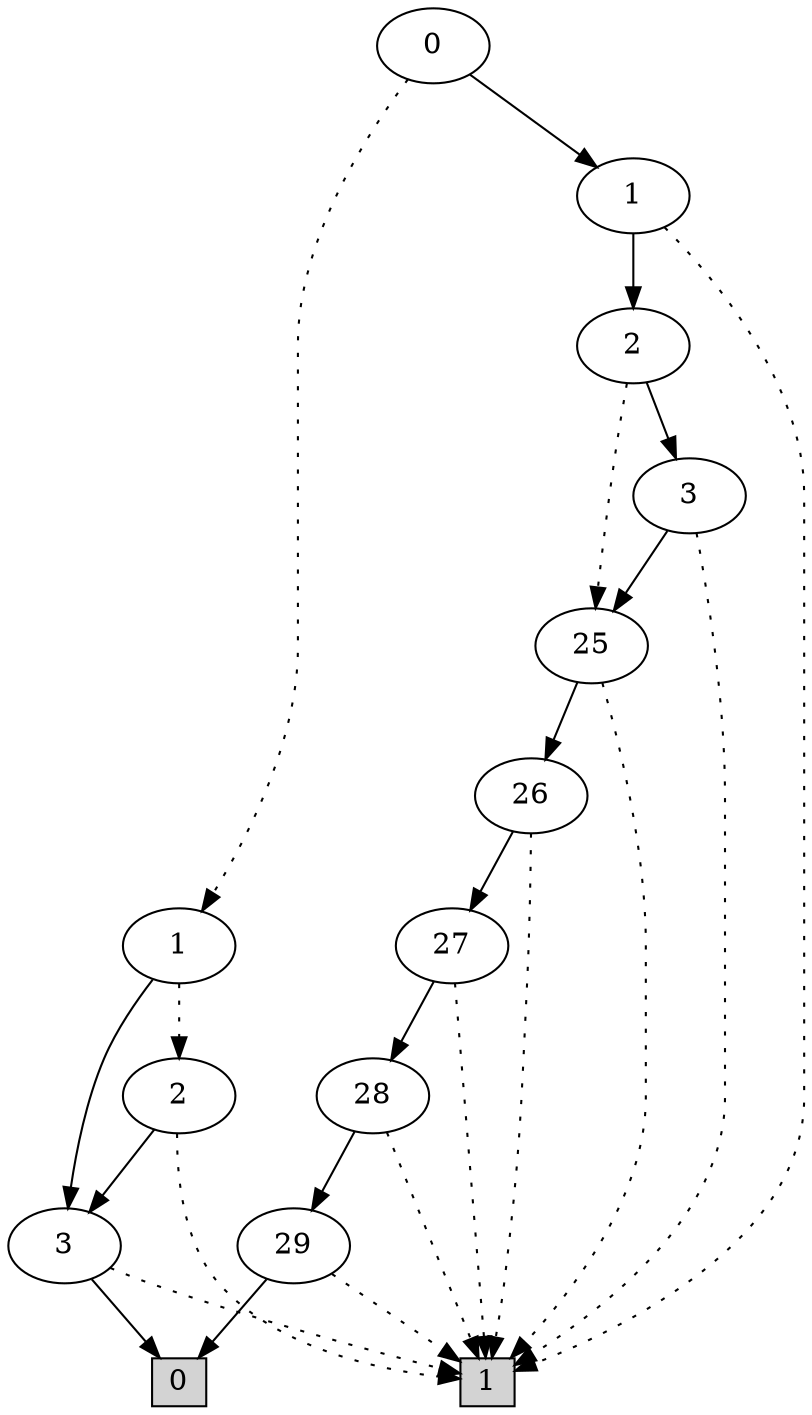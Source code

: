 digraph G {
0 [shape=box, label="0", style=filled, shape=box, height=0.3, width=0.3];
1 [shape=box, label="1", style=filled, shape=box, height=0.3, width=0.3];
45604 [label="0"];
45604 -> 45601 [style=dotted];
45604 -> 45603 [style=filled];
45601 [label="1"];
45601 -> 45600 [style=dotted];
45601 -> 9 [style=filled];
45600 [label="2"];
45600 -> 1 [style=dotted];
45600 -> 9 [style=filled];
9 [label="3"];
9 -> 1 [style=dotted];
9 -> 0 [style=filled];
45603 [label="1"];
45603 -> 1 [style=dotted];
45603 -> 45602 [style=filled];
45602 [label="2"];
45602 -> 1624 [style=dotted];
45602 -> 45338 [style=filled];
1624 [label="25"];
1624 -> 1 [style=dotted];
1624 -> 1623 [style=filled];
1623 [label="26"];
1623 -> 1 [style=dotted];
1623 -> 1622 [style=filled];
1622 [label="27"];
1622 -> 1 [style=dotted];
1622 -> 1468 [style=filled];
1468 [label="28"];
1468 -> 1 [style=dotted];
1468 -> 61 [style=filled];
61 [label="29"];
61 -> 1 [style=dotted];
61 -> 0 [style=filled];
45338 [label="3"];
45338 -> 1 [style=dotted];
45338 -> 1624 [style=filled];
}
